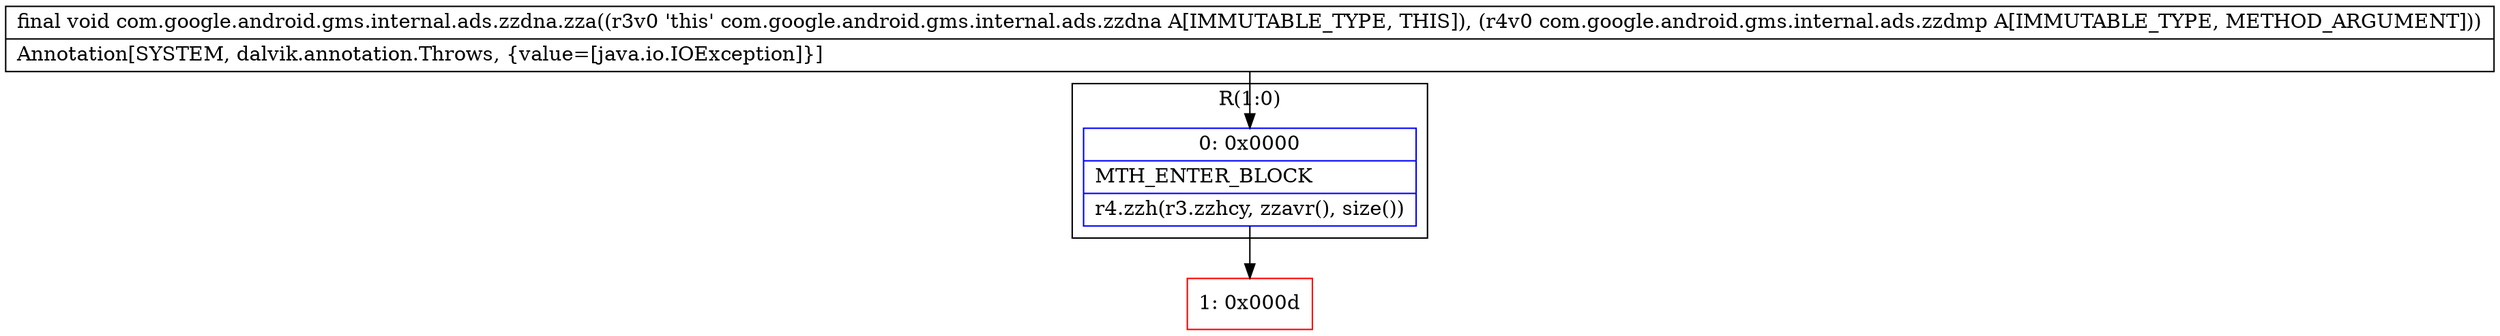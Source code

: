 digraph "CFG forcom.google.android.gms.internal.ads.zzdna.zza(Lcom\/google\/android\/gms\/internal\/ads\/zzdmp;)V" {
subgraph cluster_Region_1638490184 {
label = "R(1:0)";
node [shape=record,color=blue];
Node_0 [shape=record,label="{0\:\ 0x0000|MTH_ENTER_BLOCK\l|r4.zzh(r3.zzhcy, zzavr(), size())\l}"];
}
Node_1 [shape=record,color=red,label="{1\:\ 0x000d}"];
MethodNode[shape=record,label="{final void com.google.android.gms.internal.ads.zzdna.zza((r3v0 'this' com.google.android.gms.internal.ads.zzdna A[IMMUTABLE_TYPE, THIS]), (r4v0 com.google.android.gms.internal.ads.zzdmp A[IMMUTABLE_TYPE, METHOD_ARGUMENT]))  | Annotation[SYSTEM, dalvik.annotation.Throws, \{value=[java.io.IOException]\}]\l}"];
MethodNode -> Node_0;
Node_0 -> Node_1;
}

